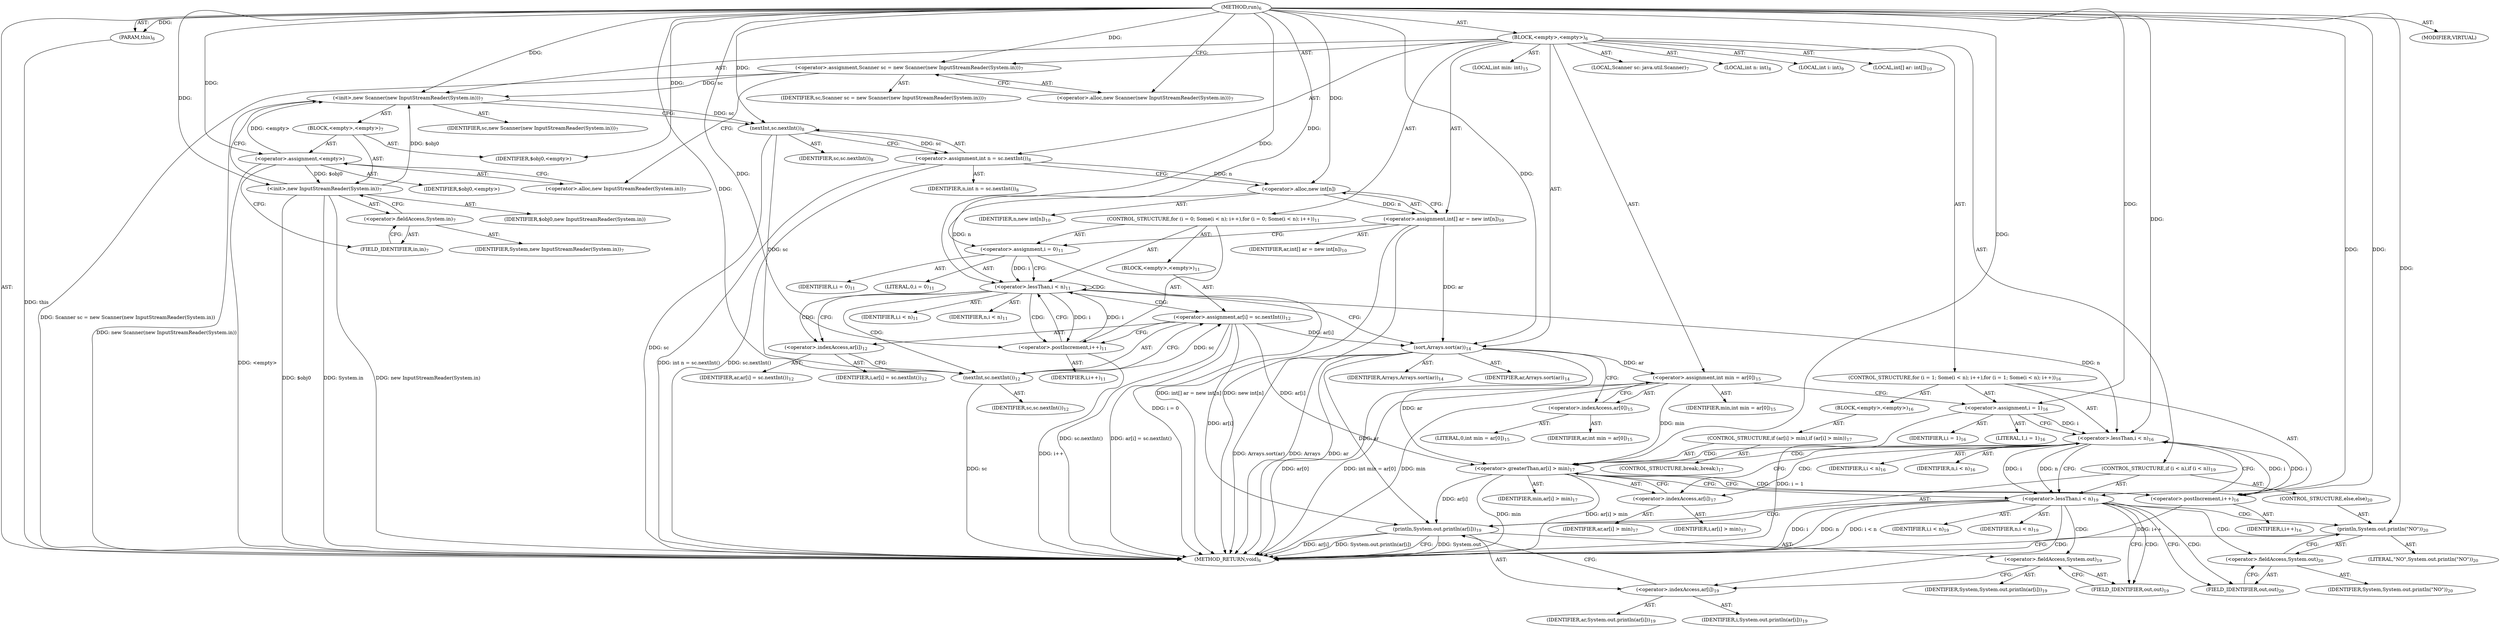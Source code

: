 digraph "run" {  
"20" [label = <(METHOD,run)<SUB>6</SUB>> ]
"21" [label = <(PARAM,this)<SUB>6</SUB>> ]
"22" [label = <(BLOCK,&lt;empty&gt;,&lt;empty&gt;)<SUB>6</SUB>> ]
"4" [label = <(LOCAL,Scanner sc: java.util.Scanner)<SUB>7</SUB>> ]
"23" [label = <(&lt;operator&gt;.assignment,Scanner sc = new Scanner(new InputStreamReader(System.in)))<SUB>7</SUB>> ]
"24" [label = <(IDENTIFIER,sc,Scanner sc = new Scanner(new InputStreamReader(System.in)))<SUB>7</SUB>> ]
"25" [label = <(&lt;operator&gt;.alloc,new Scanner(new InputStreamReader(System.in)))<SUB>7</SUB>> ]
"26" [label = <(&lt;init&gt;,new Scanner(new InputStreamReader(System.in)))<SUB>7</SUB>> ]
"3" [label = <(IDENTIFIER,sc,new Scanner(new InputStreamReader(System.in)))<SUB>7</SUB>> ]
"27" [label = <(BLOCK,&lt;empty&gt;,&lt;empty&gt;)<SUB>7</SUB>> ]
"28" [label = <(&lt;operator&gt;.assignment,&lt;empty&gt;)> ]
"29" [label = <(IDENTIFIER,$obj0,&lt;empty&gt;)> ]
"30" [label = <(&lt;operator&gt;.alloc,new InputStreamReader(System.in))<SUB>7</SUB>> ]
"31" [label = <(&lt;init&gt;,new InputStreamReader(System.in))<SUB>7</SUB>> ]
"32" [label = <(IDENTIFIER,$obj0,new InputStreamReader(System.in))> ]
"33" [label = <(&lt;operator&gt;.fieldAccess,System.in)<SUB>7</SUB>> ]
"34" [label = <(IDENTIFIER,System,new InputStreamReader(System.in))<SUB>7</SUB>> ]
"35" [label = <(FIELD_IDENTIFIER,in,in)<SUB>7</SUB>> ]
"36" [label = <(IDENTIFIER,$obj0,&lt;empty&gt;)> ]
"37" [label = <(LOCAL,int n: int)<SUB>8</SUB>> ]
"38" [label = <(&lt;operator&gt;.assignment,int n = sc.nextInt())<SUB>8</SUB>> ]
"39" [label = <(IDENTIFIER,n,int n = sc.nextInt())<SUB>8</SUB>> ]
"40" [label = <(nextInt,sc.nextInt())<SUB>8</SUB>> ]
"41" [label = <(IDENTIFIER,sc,sc.nextInt())<SUB>8</SUB>> ]
"42" [label = <(LOCAL,int i: int)<SUB>9</SUB>> ]
"43" [label = <(LOCAL,int[] ar: int[])<SUB>10</SUB>> ]
"44" [label = <(&lt;operator&gt;.assignment,int[] ar = new int[n])<SUB>10</SUB>> ]
"45" [label = <(IDENTIFIER,ar,int[] ar = new int[n])<SUB>10</SUB>> ]
"46" [label = <(&lt;operator&gt;.alloc,new int[n])> ]
"47" [label = <(IDENTIFIER,n,new int[n])<SUB>10</SUB>> ]
"48" [label = <(CONTROL_STRUCTURE,for (i = 0; Some(i &lt; n); i++),for (i = 0; Some(i &lt; n); i++))<SUB>11</SUB>> ]
"49" [label = <(&lt;operator&gt;.assignment,i = 0)<SUB>11</SUB>> ]
"50" [label = <(IDENTIFIER,i,i = 0)<SUB>11</SUB>> ]
"51" [label = <(LITERAL,0,i = 0)<SUB>11</SUB>> ]
"52" [label = <(&lt;operator&gt;.lessThan,i &lt; n)<SUB>11</SUB>> ]
"53" [label = <(IDENTIFIER,i,i &lt; n)<SUB>11</SUB>> ]
"54" [label = <(IDENTIFIER,n,i &lt; n)<SUB>11</SUB>> ]
"55" [label = <(&lt;operator&gt;.postIncrement,i++)<SUB>11</SUB>> ]
"56" [label = <(IDENTIFIER,i,i++)<SUB>11</SUB>> ]
"57" [label = <(BLOCK,&lt;empty&gt;,&lt;empty&gt;)<SUB>11</SUB>> ]
"58" [label = <(&lt;operator&gt;.assignment,ar[i] = sc.nextInt())<SUB>12</SUB>> ]
"59" [label = <(&lt;operator&gt;.indexAccess,ar[i])<SUB>12</SUB>> ]
"60" [label = <(IDENTIFIER,ar,ar[i] = sc.nextInt())<SUB>12</SUB>> ]
"61" [label = <(IDENTIFIER,i,ar[i] = sc.nextInt())<SUB>12</SUB>> ]
"62" [label = <(nextInt,sc.nextInt())<SUB>12</SUB>> ]
"63" [label = <(IDENTIFIER,sc,sc.nextInt())<SUB>12</SUB>> ]
"64" [label = <(sort,Arrays.sort(ar))<SUB>14</SUB>> ]
"65" [label = <(IDENTIFIER,Arrays,Arrays.sort(ar))<SUB>14</SUB>> ]
"66" [label = <(IDENTIFIER,ar,Arrays.sort(ar))<SUB>14</SUB>> ]
"67" [label = <(LOCAL,int min: int)<SUB>15</SUB>> ]
"68" [label = <(&lt;operator&gt;.assignment,int min = ar[0])<SUB>15</SUB>> ]
"69" [label = <(IDENTIFIER,min,int min = ar[0])<SUB>15</SUB>> ]
"70" [label = <(&lt;operator&gt;.indexAccess,ar[0])<SUB>15</SUB>> ]
"71" [label = <(IDENTIFIER,ar,int min = ar[0])<SUB>15</SUB>> ]
"72" [label = <(LITERAL,0,int min = ar[0])<SUB>15</SUB>> ]
"73" [label = <(CONTROL_STRUCTURE,for (i = 1; Some(i &lt; n); i++),for (i = 1; Some(i &lt; n); i++))<SUB>16</SUB>> ]
"74" [label = <(&lt;operator&gt;.assignment,i = 1)<SUB>16</SUB>> ]
"75" [label = <(IDENTIFIER,i,i = 1)<SUB>16</SUB>> ]
"76" [label = <(LITERAL,1,i = 1)<SUB>16</SUB>> ]
"77" [label = <(&lt;operator&gt;.lessThan,i &lt; n)<SUB>16</SUB>> ]
"78" [label = <(IDENTIFIER,i,i &lt; n)<SUB>16</SUB>> ]
"79" [label = <(IDENTIFIER,n,i &lt; n)<SUB>16</SUB>> ]
"80" [label = <(&lt;operator&gt;.postIncrement,i++)<SUB>16</SUB>> ]
"81" [label = <(IDENTIFIER,i,i++)<SUB>16</SUB>> ]
"82" [label = <(BLOCK,&lt;empty&gt;,&lt;empty&gt;)<SUB>16</SUB>> ]
"83" [label = <(CONTROL_STRUCTURE,if (ar[i] &gt; min),if (ar[i] &gt; min))<SUB>17</SUB>> ]
"84" [label = <(&lt;operator&gt;.greaterThan,ar[i] &gt; min)<SUB>17</SUB>> ]
"85" [label = <(&lt;operator&gt;.indexAccess,ar[i])<SUB>17</SUB>> ]
"86" [label = <(IDENTIFIER,ar,ar[i] &gt; min)<SUB>17</SUB>> ]
"87" [label = <(IDENTIFIER,i,ar[i] &gt; min)<SUB>17</SUB>> ]
"88" [label = <(IDENTIFIER,min,ar[i] &gt; min)<SUB>17</SUB>> ]
"89" [label = <(CONTROL_STRUCTURE,break;,break;)<SUB>17</SUB>> ]
"90" [label = <(CONTROL_STRUCTURE,if (i &lt; n),if (i &lt; n))<SUB>19</SUB>> ]
"91" [label = <(&lt;operator&gt;.lessThan,i &lt; n)<SUB>19</SUB>> ]
"92" [label = <(IDENTIFIER,i,i &lt; n)<SUB>19</SUB>> ]
"93" [label = <(IDENTIFIER,n,i &lt; n)<SUB>19</SUB>> ]
"94" [label = <(println,System.out.println(ar[i]))<SUB>19</SUB>> ]
"95" [label = <(&lt;operator&gt;.fieldAccess,System.out)<SUB>19</SUB>> ]
"96" [label = <(IDENTIFIER,System,System.out.println(ar[i]))<SUB>19</SUB>> ]
"97" [label = <(FIELD_IDENTIFIER,out,out)<SUB>19</SUB>> ]
"98" [label = <(&lt;operator&gt;.indexAccess,ar[i])<SUB>19</SUB>> ]
"99" [label = <(IDENTIFIER,ar,System.out.println(ar[i]))<SUB>19</SUB>> ]
"100" [label = <(IDENTIFIER,i,System.out.println(ar[i]))<SUB>19</SUB>> ]
"101" [label = <(CONTROL_STRUCTURE,else,else)<SUB>20</SUB>> ]
"102" [label = <(println,System.out.println(&quot;NO&quot;))<SUB>20</SUB>> ]
"103" [label = <(&lt;operator&gt;.fieldAccess,System.out)<SUB>20</SUB>> ]
"104" [label = <(IDENTIFIER,System,System.out.println(&quot;NO&quot;))<SUB>20</SUB>> ]
"105" [label = <(FIELD_IDENTIFIER,out,out)<SUB>20</SUB>> ]
"106" [label = <(LITERAL,&quot;NO&quot;,System.out.println(&quot;NO&quot;))<SUB>20</SUB>> ]
"107" [label = <(MODIFIER,VIRTUAL)> ]
"108" [label = <(METHOD_RETURN,void)<SUB>6</SUB>> ]
  "20" -> "21"  [ label = "AST: "] 
  "20" -> "22"  [ label = "AST: "] 
  "20" -> "107"  [ label = "AST: "] 
  "20" -> "108"  [ label = "AST: "] 
  "22" -> "4"  [ label = "AST: "] 
  "22" -> "23"  [ label = "AST: "] 
  "22" -> "26"  [ label = "AST: "] 
  "22" -> "37"  [ label = "AST: "] 
  "22" -> "38"  [ label = "AST: "] 
  "22" -> "42"  [ label = "AST: "] 
  "22" -> "43"  [ label = "AST: "] 
  "22" -> "44"  [ label = "AST: "] 
  "22" -> "48"  [ label = "AST: "] 
  "22" -> "64"  [ label = "AST: "] 
  "22" -> "67"  [ label = "AST: "] 
  "22" -> "68"  [ label = "AST: "] 
  "22" -> "73"  [ label = "AST: "] 
  "22" -> "90"  [ label = "AST: "] 
  "23" -> "24"  [ label = "AST: "] 
  "23" -> "25"  [ label = "AST: "] 
  "26" -> "3"  [ label = "AST: "] 
  "26" -> "27"  [ label = "AST: "] 
  "27" -> "28"  [ label = "AST: "] 
  "27" -> "31"  [ label = "AST: "] 
  "27" -> "36"  [ label = "AST: "] 
  "28" -> "29"  [ label = "AST: "] 
  "28" -> "30"  [ label = "AST: "] 
  "31" -> "32"  [ label = "AST: "] 
  "31" -> "33"  [ label = "AST: "] 
  "33" -> "34"  [ label = "AST: "] 
  "33" -> "35"  [ label = "AST: "] 
  "38" -> "39"  [ label = "AST: "] 
  "38" -> "40"  [ label = "AST: "] 
  "40" -> "41"  [ label = "AST: "] 
  "44" -> "45"  [ label = "AST: "] 
  "44" -> "46"  [ label = "AST: "] 
  "46" -> "47"  [ label = "AST: "] 
  "48" -> "49"  [ label = "AST: "] 
  "48" -> "52"  [ label = "AST: "] 
  "48" -> "55"  [ label = "AST: "] 
  "48" -> "57"  [ label = "AST: "] 
  "49" -> "50"  [ label = "AST: "] 
  "49" -> "51"  [ label = "AST: "] 
  "52" -> "53"  [ label = "AST: "] 
  "52" -> "54"  [ label = "AST: "] 
  "55" -> "56"  [ label = "AST: "] 
  "57" -> "58"  [ label = "AST: "] 
  "58" -> "59"  [ label = "AST: "] 
  "58" -> "62"  [ label = "AST: "] 
  "59" -> "60"  [ label = "AST: "] 
  "59" -> "61"  [ label = "AST: "] 
  "62" -> "63"  [ label = "AST: "] 
  "64" -> "65"  [ label = "AST: "] 
  "64" -> "66"  [ label = "AST: "] 
  "68" -> "69"  [ label = "AST: "] 
  "68" -> "70"  [ label = "AST: "] 
  "70" -> "71"  [ label = "AST: "] 
  "70" -> "72"  [ label = "AST: "] 
  "73" -> "74"  [ label = "AST: "] 
  "73" -> "77"  [ label = "AST: "] 
  "73" -> "80"  [ label = "AST: "] 
  "73" -> "82"  [ label = "AST: "] 
  "74" -> "75"  [ label = "AST: "] 
  "74" -> "76"  [ label = "AST: "] 
  "77" -> "78"  [ label = "AST: "] 
  "77" -> "79"  [ label = "AST: "] 
  "80" -> "81"  [ label = "AST: "] 
  "82" -> "83"  [ label = "AST: "] 
  "83" -> "84"  [ label = "AST: "] 
  "83" -> "89"  [ label = "AST: "] 
  "84" -> "85"  [ label = "AST: "] 
  "84" -> "88"  [ label = "AST: "] 
  "85" -> "86"  [ label = "AST: "] 
  "85" -> "87"  [ label = "AST: "] 
  "90" -> "91"  [ label = "AST: "] 
  "90" -> "94"  [ label = "AST: "] 
  "90" -> "101"  [ label = "AST: "] 
  "91" -> "92"  [ label = "AST: "] 
  "91" -> "93"  [ label = "AST: "] 
  "94" -> "95"  [ label = "AST: "] 
  "94" -> "98"  [ label = "AST: "] 
  "95" -> "96"  [ label = "AST: "] 
  "95" -> "97"  [ label = "AST: "] 
  "98" -> "99"  [ label = "AST: "] 
  "98" -> "100"  [ label = "AST: "] 
  "101" -> "102"  [ label = "AST: "] 
  "102" -> "103"  [ label = "AST: "] 
  "102" -> "106"  [ label = "AST: "] 
  "103" -> "104"  [ label = "AST: "] 
  "103" -> "105"  [ label = "AST: "] 
  "23" -> "30"  [ label = "CFG: "] 
  "26" -> "40"  [ label = "CFG: "] 
  "38" -> "46"  [ label = "CFG: "] 
  "44" -> "49"  [ label = "CFG: "] 
  "64" -> "70"  [ label = "CFG: "] 
  "68" -> "74"  [ label = "CFG: "] 
  "25" -> "23"  [ label = "CFG: "] 
  "40" -> "38"  [ label = "CFG: "] 
  "46" -> "44"  [ label = "CFG: "] 
  "49" -> "52"  [ label = "CFG: "] 
  "52" -> "59"  [ label = "CFG: "] 
  "52" -> "64"  [ label = "CFG: "] 
  "55" -> "52"  [ label = "CFG: "] 
  "70" -> "68"  [ label = "CFG: "] 
  "74" -> "77"  [ label = "CFG: "] 
  "77" -> "85"  [ label = "CFG: "] 
  "77" -> "91"  [ label = "CFG: "] 
  "80" -> "77"  [ label = "CFG: "] 
  "91" -> "97"  [ label = "CFG: "] 
  "91" -> "105"  [ label = "CFG: "] 
  "94" -> "108"  [ label = "CFG: "] 
  "28" -> "35"  [ label = "CFG: "] 
  "31" -> "26"  [ label = "CFG: "] 
  "58" -> "55"  [ label = "CFG: "] 
  "95" -> "98"  [ label = "CFG: "] 
  "98" -> "94"  [ label = "CFG: "] 
  "102" -> "108"  [ label = "CFG: "] 
  "30" -> "28"  [ label = "CFG: "] 
  "33" -> "31"  [ label = "CFG: "] 
  "59" -> "62"  [ label = "CFG: "] 
  "62" -> "58"  [ label = "CFG: "] 
  "84" -> "91"  [ label = "CFG: "] 
  "84" -> "80"  [ label = "CFG: "] 
  "97" -> "95"  [ label = "CFG: "] 
  "103" -> "102"  [ label = "CFG: "] 
  "35" -> "33"  [ label = "CFG: "] 
  "85" -> "84"  [ label = "CFG: "] 
  "105" -> "103"  [ label = "CFG: "] 
  "20" -> "25"  [ label = "CFG: "] 
  "21" -> "108"  [ label = "DDG: this"] 
  "23" -> "108"  [ label = "DDG: Scanner sc = new Scanner(new InputStreamReader(System.in))"] 
  "28" -> "108"  [ label = "DDG: &lt;empty&gt;"] 
  "31" -> "108"  [ label = "DDG: $obj0"] 
  "31" -> "108"  [ label = "DDG: System.in"] 
  "31" -> "108"  [ label = "DDG: new InputStreamReader(System.in)"] 
  "26" -> "108"  [ label = "DDG: new Scanner(new InputStreamReader(System.in))"] 
  "40" -> "108"  [ label = "DDG: sc"] 
  "38" -> "108"  [ label = "DDG: sc.nextInt()"] 
  "38" -> "108"  [ label = "DDG: int n = sc.nextInt()"] 
  "44" -> "108"  [ label = "DDG: new int[n]"] 
  "44" -> "108"  [ label = "DDG: int[] ar = new int[n]"] 
  "49" -> "108"  [ label = "DDG: i = 0"] 
  "64" -> "108"  [ label = "DDG: ar"] 
  "64" -> "108"  [ label = "DDG: Arrays.sort(ar)"] 
  "68" -> "108"  [ label = "DDG: min"] 
  "68" -> "108"  [ label = "DDG: ar[0]"] 
  "68" -> "108"  [ label = "DDG: int min = ar[0]"] 
  "74" -> "108"  [ label = "DDG: i = 1"] 
  "84" -> "108"  [ label = "DDG: min"] 
  "84" -> "108"  [ label = "DDG: ar[i] &gt; min"] 
  "80" -> "108"  [ label = "DDG: i++"] 
  "91" -> "108"  [ label = "DDG: i"] 
  "91" -> "108"  [ label = "DDG: n"] 
  "91" -> "108"  [ label = "DDG: i &lt; n"] 
  "94" -> "108"  [ label = "DDG: System.out"] 
  "94" -> "108"  [ label = "DDG: ar[i]"] 
  "94" -> "108"  [ label = "DDG: System.out.println(ar[i])"] 
  "62" -> "108"  [ label = "DDG: sc"] 
  "58" -> "108"  [ label = "DDG: sc.nextInt()"] 
  "58" -> "108"  [ label = "DDG: ar[i] = sc.nextInt()"] 
  "55" -> "108"  [ label = "DDG: i++"] 
  "64" -> "108"  [ label = "DDG: Arrays"] 
  "20" -> "21"  [ label = "DDG: "] 
  "20" -> "23"  [ label = "DDG: "] 
  "40" -> "38"  [ label = "DDG: sc"] 
  "46" -> "44"  [ label = "DDG: n"] 
  "64" -> "68"  [ label = "DDG: ar"] 
  "23" -> "26"  [ label = "DDG: sc"] 
  "20" -> "26"  [ label = "DDG: "] 
  "28" -> "26"  [ label = "DDG: &lt;empty&gt;"] 
  "31" -> "26"  [ label = "DDG: $obj0"] 
  "20" -> "49"  [ label = "DDG: "] 
  "20" -> "64"  [ label = "DDG: "] 
  "44" -> "64"  [ label = "DDG: ar"] 
  "58" -> "64"  [ label = "DDG: ar[i]"] 
  "20" -> "74"  [ label = "DDG: "] 
  "20" -> "28"  [ label = "DDG: "] 
  "20" -> "36"  [ label = "DDG: "] 
  "26" -> "40"  [ label = "DDG: sc"] 
  "20" -> "40"  [ label = "DDG: "] 
  "38" -> "46"  [ label = "DDG: n"] 
  "20" -> "46"  [ label = "DDG: "] 
  "49" -> "52"  [ label = "DDG: i"] 
  "55" -> "52"  [ label = "DDG: i"] 
  "20" -> "52"  [ label = "DDG: "] 
  "46" -> "52"  [ label = "DDG: n"] 
  "52" -> "55"  [ label = "DDG: i"] 
  "20" -> "55"  [ label = "DDG: "] 
  "62" -> "58"  [ label = "DDG: sc"] 
  "74" -> "77"  [ label = "DDG: i"] 
  "80" -> "77"  [ label = "DDG: i"] 
  "20" -> "77"  [ label = "DDG: "] 
  "52" -> "77"  [ label = "DDG: n"] 
  "77" -> "80"  [ label = "DDG: i"] 
  "20" -> "80"  [ label = "DDG: "] 
  "77" -> "91"  [ label = "DDG: i"] 
  "20" -> "91"  [ label = "DDG: "] 
  "77" -> "91"  [ label = "DDG: n"] 
  "64" -> "94"  [ label = "DDG: ar"] 
  "84" -> "94"  [ label = "DDG: ar[i]"] 
  "58" -> "94"  [ label = "DDG: ar[i]"] 
  "28" -> "31"  [ label = "DDG: $obj0"] 
  "20" -> "31"  [ label = "DDG: "] 
  "20" -> "102"  [ label = "DDG: "] 
  "40" -> "62"  [ label = "DDG: sc"] 
  "20" -> "62"  [ label = "DDG: "] 
  "64" -> "84"  [ label = "DDG: ar"] 
  "58" -> "84"  [ label = "DDG: ar[i]"] 
  "68" -> "84"  [ label = "DDG: min"] 
  "20" -> "84"  [ label = "DDG: "] 
  "52" -> "58"  [ label = "CDG: "] 
  "52" -> "52"  [ label = "CDG: "] 
  "52" -> "59"  [ label = "CDG: "] 
  "52" -> "55"  [ label = "CDG: "] 
  "52" -> "62"  [ label = "CDG: "] 
  "77" -> "84"  [ label = "CDG: "] 
  "77" -> "85"  [ label = "CDG: "] 
  "91" -> "94"  [ label = "CDG: "] 
  "91" -> "98"  [ label = "CDG: "] 
  "91" -> "105"  [ label = "CDG: "] 
  "91" -> "102"  [ label = "CDG: "] 
  "91" -> "103"  [ label = "CDG: "] 
  "91" -> "95"  [ label = "CDG: "] 
  "91" -> "97"  [ label = "CDG: "] 
  "84" -> "80"  [ label = "CDG: "] 
  "84" -> "77"  [ label = "CDG: "] 
}
